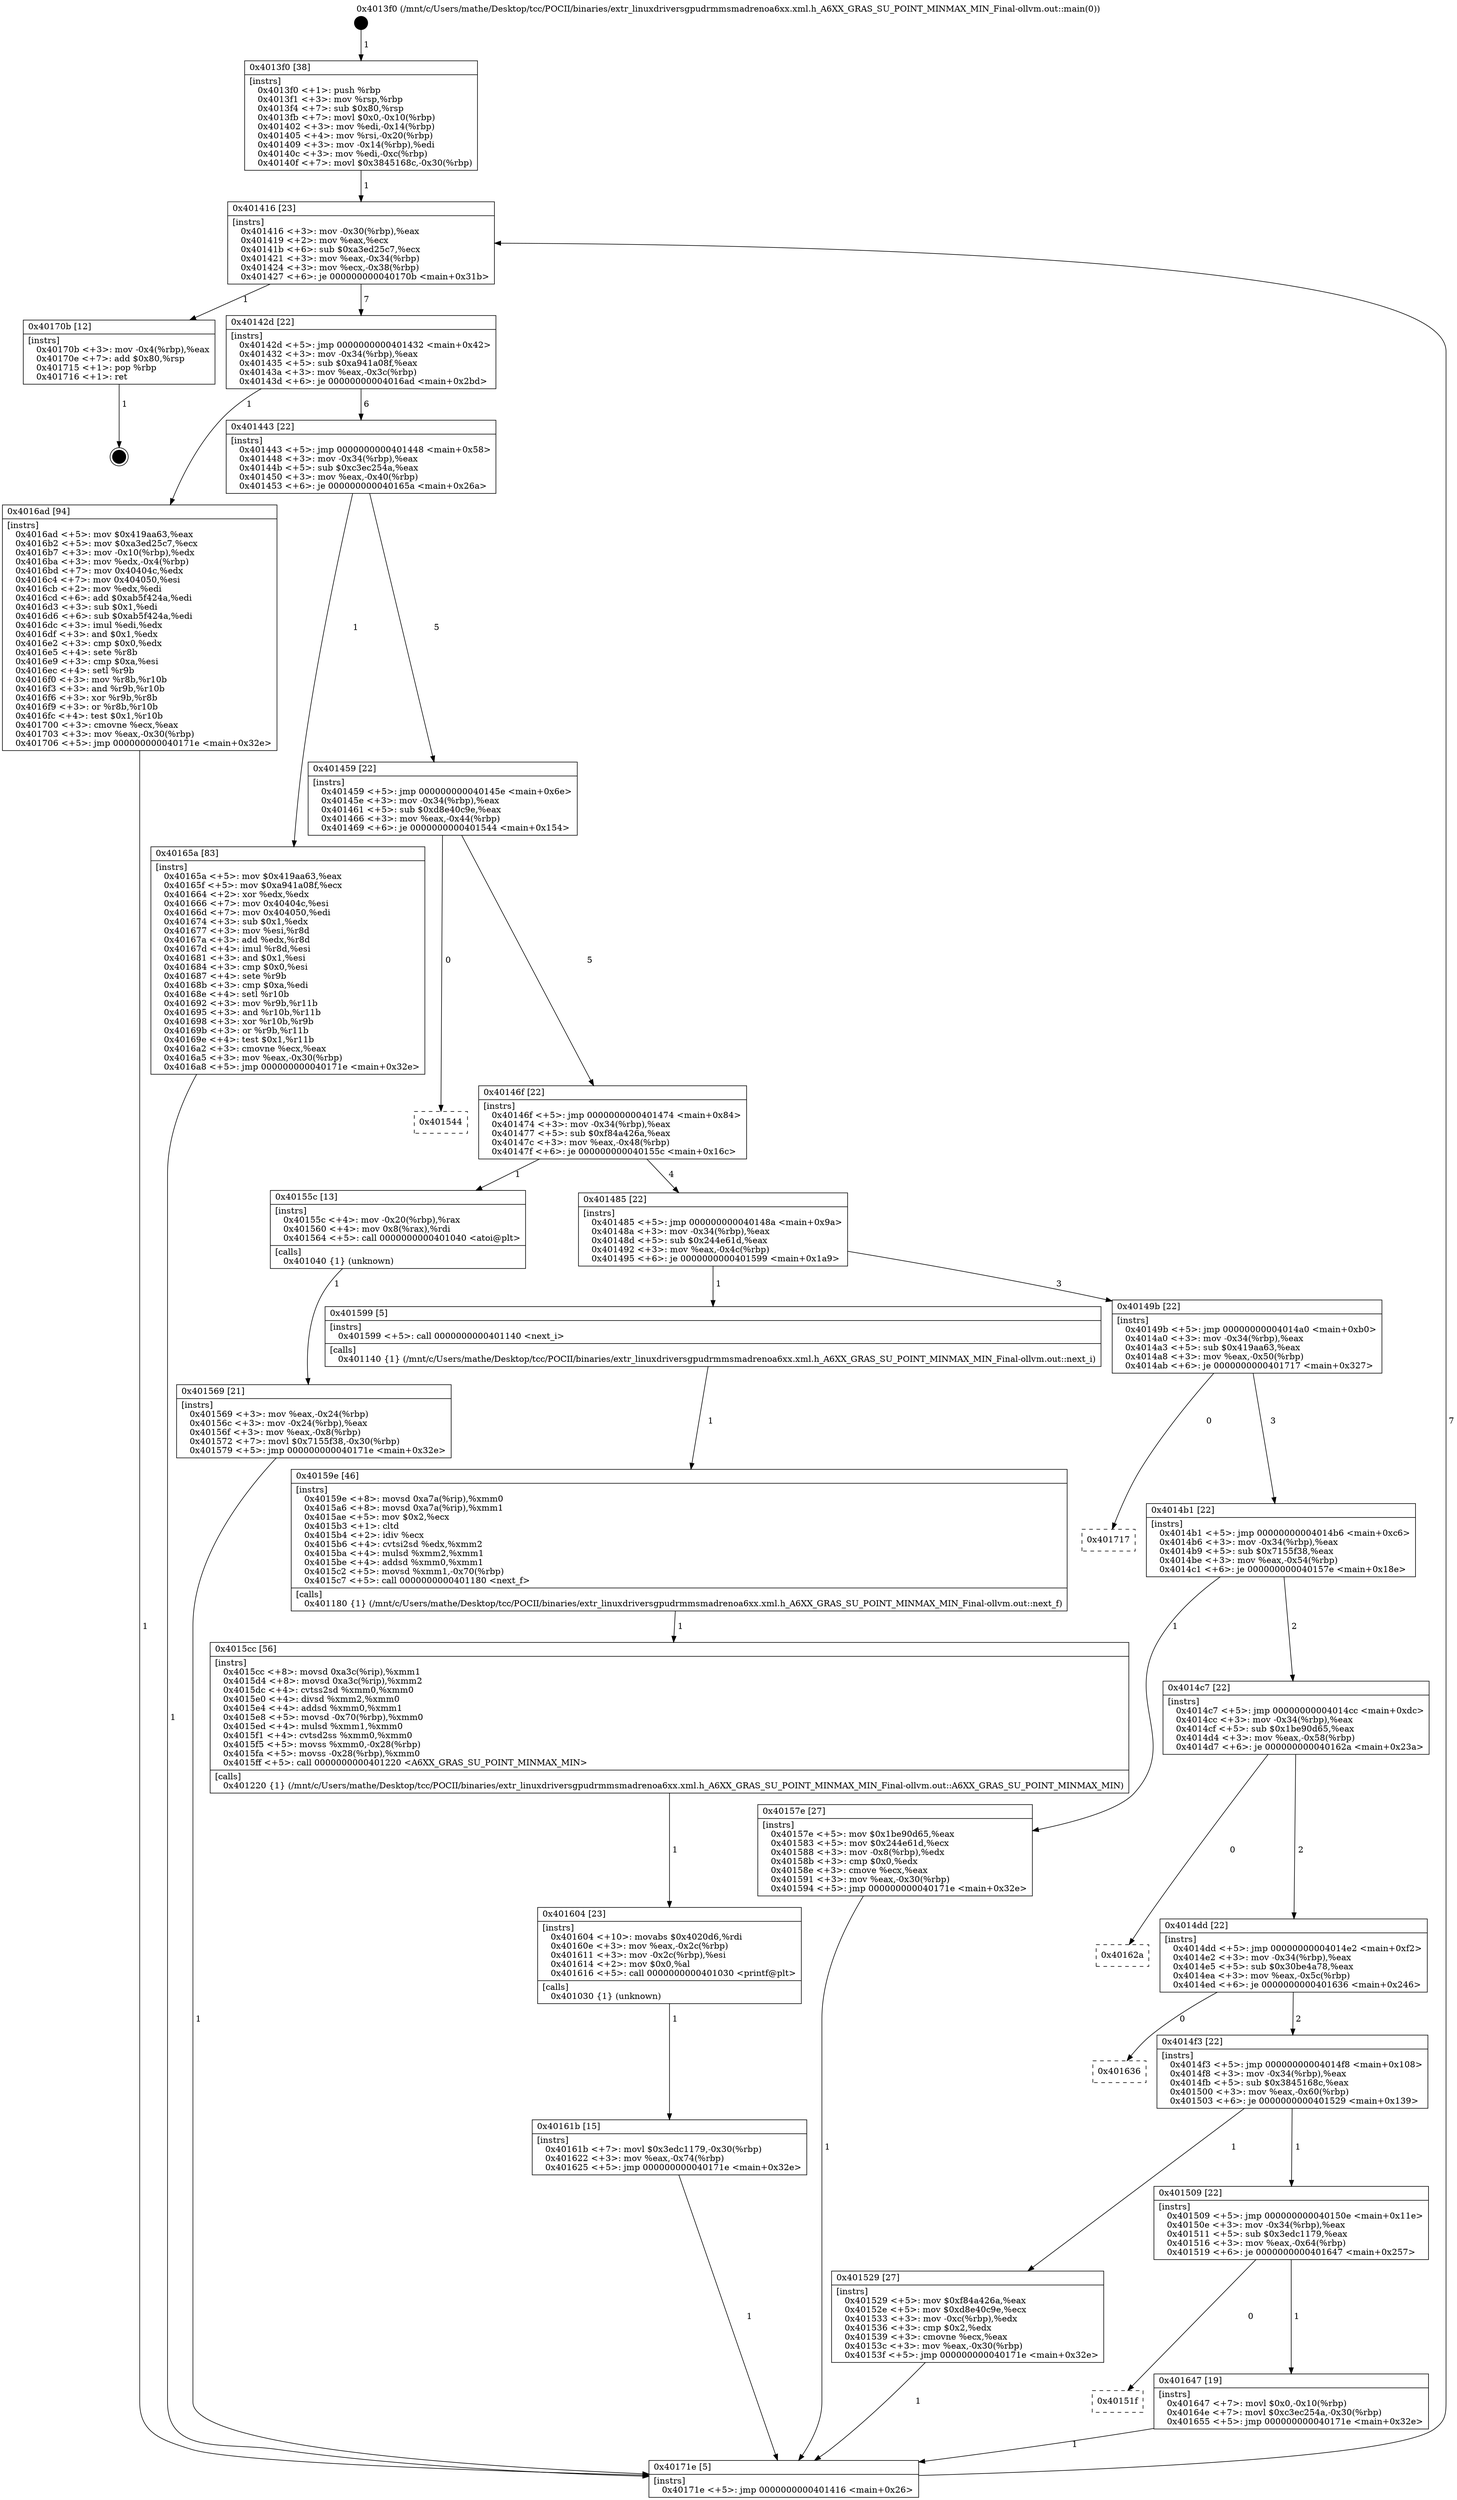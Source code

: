 digraph "0x4013f0" {
  label = "0x4013f0 (/mnt/c/Users/mathe/Desktop/tcc/POCII/binaries/extr_linuxdriversgpudrmmsmadrenoa6xx.xml.h_A6XX_GRAS_SU_POINT_MINMAX_MIN_Final-ollvm.out::main(0))"
  labelloc = "t"
  node[shape=record]

  Entry [label="",width=0.3,height=0.3,shape=circle,fillcolor=black,style=filled]
  "0x401416" [label="{
     0x401416 [23]\l
     | [instrs]\l
     &nbsp;&nbsp;0x401416 \<+3\>: mov -0x30(%rbp),%eax\l
     &nbsp;&nbsp;0x401419 \<+2\>: mov %eax,%ecx\l
     &nbsp;&nbsp;0x40141b \<+6\>: sub $0xa3ed25c7,%ecx\l
     &nbsp;&nbsp;0x401421 \<+3\>: mov %eax,-0x34(%rbp)\l
     &nbsp;&nbsp;0x401424 \<+3\>: mov %ecx,-0x38(%rbp)\l
     &nbsp;&nbsp;0x401427 \<+6\>: je 000000000040170b \<main+0x31b\>\l
  }"]
  "0x40170b" [label="{
     0x40170b [12]\l
     | [instrs]\l
     &nbsp;&nbsp;0x40170b \<+3\>: mov -0x4(%rbp),%eax\l
     &nbsp;&nbsp;0x40170e \<+7\>: add $0x80,%rsp\l
     &nbsp;&nbsp;0x401715 \<+1\>: pop %rbp\l
     &nbsp;&nbsp;0x401716 \<+1\>: ret\l
  }"]
  "0x40142d" [label="{
     0x40142d [22]\l
     | [instrs]\l
     &nbsp;&nbsp;0x40142d \<+5\>: jmp 0000000000401432 \<main+0x42\>\l
     &nbsp;&nbsp;0x401432 \<+3\>: mov -0x34(%rbp),%eax\l
     &nbsp;&nbsp;0x401435 \<+5\>: sub $0xa941a08f,%eax\l
     &nbsp;&nbsp;0x40143a \<+3\>: mov %eax,-0x3c(%rbp)\l
     &nbsp;&nbsp;0x40143d \<+6\>: je 00000000004016ad \<main+0x2bd\>\l
  }"]
  Exit [label="",width=0.3,height=0.3,shape=circle,fillcolor=black,style=filled,peripheries=2]
  "0x4016ad" [label="{
     0x4016ad [94]\l
     | [instrs]\l
     &nbsp;&nbsp;0x4016ad \<+5\>: mov $0x419aa63,%eax\l
     &nbsp;&nbsp;0x4016b2 \<+5\>: mov $0xa3ed25c7,%ecx\l
     &nbsp;&nbsp;0x4016b7 \<+3\>: mov -0x10(%rbp),%edx\l
     &nbsp;&nbsp;0x4016ba \<+3\>: mov %edx,-0x4(%rbp)\l
     &nbsp;&nbsp;0x4016bd \<+7\>: mov 0x40404c,%edx\l
     &nbsp;&nbsp;0x4016c4 \<+7\>: mov 0x404050,%esi\l
     &nbsp;&nbsp;0x4016cb \<+2\>: mov %edx,%edi\l
     &nbsp;&nbsp;0x4016cd \<+6\>: add $0xab5f424a,%edi\l
     &nbsp;&nbsp;0x4016d3 \<+3\>: sub $0x1,%edi\l
     &nbsp;&nbsp;0x4016d6 \<+6\>: sub $0xab5f424a,%edi\l
     &nbsp;&nbsp;0x4016dc \<+3\>: imul %edi,%edx\l
     &nbsp;&nbsp;0x4016df \<+3\>: and $0x1,%edx\l
     &nbsp;&nbsp;0x4016e2 \<+3\>: cmp $0x0,%edx\l
     &nbsp;&nbsp;0x4016e5 \<+4\>: sete %r8b\l
     &nbsp;&nbsp;0x4016e9 \<+3\>: cmp $0xa,%esi\l
     &nbsp;&nbsp;0x4016ec \<+4\>: setl %r9b\l
     &nbsp;&nbsp;0x4016f0 \<+3\>: mov %r8b,%r10b\l
     &nbsp;&nbsp;0x4016f3 \<+3\>: and %r9b,%r10b\l
     &nbsp;&nbsp;0x4016f6 \<+3\>: xor %r9b,%r8b\l
     &nbsp;&nbsp;0x4016f9 \<+3\>: or %r8b,%r10b\l
     &nbsp;&nbsp;0x4016fc \<+4\>: test $0x1,%r10b\l
     &nbsp;&nbsp;0x401700 \<+3\>: cmovne %ecx,%eax\l
     &nbsp;&nbsp;0x401703 \<+3\>: mov %eax,-0x30(%rbp)\l
     &nbsp;&nbsp;0x401706 \<+5\>: jmp 000000000040171e \<main+0x32e\>\l
  }"]
  "0x401443" [label="{
     0x401443 [22]\l
     | [instrs]\l
     &nbsp;&nbsp;0x401443 \<+5\>: jmp 0000000000401448 \<main+0x58\>\l
     &nbsp;&nbsp;0x401448 \<+3\>: mov -0x34(%rbp),%eax\l
     &nbsp;&nbsp;0x40144b \<+5\>: sub $0xc3ec254a,%eax\l
     &nbsp;&nbsp;0x401450 \<+3\>: mov %eax,-0x40(%rbp)\l
     &nbsp;&nbsp;0x401453 \<+6\>: je 000000000040165a \<main+0x26a\>\l
  }"]
  "0x40151f" [label="{
     0x40151f\l
  }", style=dashed]
  "0x40165a" [label="{
     0x40165a [83]\l
     | [instrs]\l
     &nbsp;&nbsp;0x40165a \<+5\>: mov $0x419aa63,%eax\l
     &nbsp;&nbsp;0x40165f \<+5\>: mov $0xa941a08f,%ecx\l
     &nbsp;&nbsp;0x401664 \<+2\>: xor %edx,%edx\l
     &nbsp;&nbsp;0x401666 \<+7\>: mov 0x40404c,%esi\l
     &nbsp;&nbsp;0x40166d \<+7\>: mov 0x404050,%edi\l
     &nbsp;&nbsp;0x401674 \<+3\>: sub $0x1,%edx\l
     &nbsp;&nbsp;0x401677 \<+3\>: mov %esi,%r8d\l
     &nbsp;&nbsp;0x40167a \<+3\>: add %edx,%r8d\l
     &nbsp;&nbsp;0x40167d \<+4\>: imul %r8d,%esi\l
     &nbsp;&nbsp;0x401681 \<+3\>: and $0x1,%esi\l
     &nbsp;&nbsp;0x401684 \<+3\>: cmp $0x0,%esi\l
     &nbsp;&nbsp;0x401687 \<+4\>: sete %r9b\l
     &nbsp;&nbsp;0x40168b \<+3\>: cmp $0xa,%edi\l
     &nbsp;&nbsp;0x40168e \<+4\>: setl %r10b\l
     &nbsp;&nbsp;0x401692 \<+3\>: mov %r9b,%r11b\l
     &nbsp;&nbsp;0x401695 \<+3\>: and %r10b,%r11b\l
     &nbsp;&nbsp;0x401698 \<+3\>: xor %r10b,%r9b\l
     &nbsp;&nbsp;0x40169b \<+3\>: or %r9b,%r11b\l
     &nbsp;&nbsp;0x40169e \<+4\>: test $0x1,%r11b\l
     &nbsp;&nbsp;0x4016a2 \<+3\>: cmovne %ecx,%eax\l
     &nbsp;&nbsp;0x4016a5 \<+3\>: mov %eax,-0x30(%rbp)\l
     &nbsp;&nbsp;0x4016a8 \<+5\>: jmp 000000000040171e \<main+0x32e\>\l
  }"]
  "0x401459" [label="{
     0x401459 [22]\l
     | [instrs]\l
     &nbsp;&nbsp;0x401459 \<+5\>: jmp 000000000040145e \<main+0x6e\>\l
     &nbsp;&nbsp;0x40145e \<+3\>: mov -0x34(%rbp),%eax\l
     &nbsp;&nbsp;0x401461 \<+5\>: sub $0xd8e40c9e,%eax\l
     &nbsp;&nbsp;0x401466 \<+3\>: mov %eax,-0x44(%rbp)\l
     &nbsp;&nbsp;0x401469 \<+6\>: je 0000000000401544 \<main+0x154\>\l
  }"]
  "0x401647" [label="{
     0x401647 [19]\l
     | [instrs]\l
     &nbsp;&nbsp;0x401647 \<+7\>: movl $0x0,-0x10(%rbp)\l
     &nbsp;&nbsp;0x40164e \<+7\>: movl $0xc3ec254a,-0x30(%rbp)\l
     &nbsp;&nbsp;0x401655 \<+5\>: jmp 000000000040171e \<main+0x32e\>\l
  }"]
  "0x401544" [label="{
     0x401544\l
  }", style=dashed]
  "0x40146f" [label="{
     0x40146f [22]\l
     | [instrs]\l
     &nbsp;&nbsp;0x40146f \<+5\>: jmp 0000000000401474 \<main+0x84\>\l
     &nbsp;&nbsp;0x401474 \<+3\>: mov -0x34(%rbp),%eax\l
     &nbsp;&nbsp;0x401477 \<+5\>: sub $0xf84a426a,%eax\l
     &nbsp;&nbsp;0x40147c \<+3\>: mov %eax,-0x48(%rbp)\l
     &nbsp;&nbsp;0x40147f \<+6\>: je 000000000040155c \<main+0x16c\>\l
  }"]
  "0x40161b" [label="{
     0x40161b [15]\l
     | [instrs]\l
     &nbsp;&nbsp;0x40161b \<+7\>: movl $0x3edc1179,-0x30(%rbp)\l
     &nbsp;&nbsp;0x401622 \<+3\>: mov %eax,-0x74(%rbp)\l
     &nbsp;&nbsp;0x401625 \<+5\>: jmp 000000000040171e \<main+0x32e\>\l
  }"]
  "0x40155c" [label="{
     0x40155c [13]\l
     | [instrs]\l
     &nbsp;&nbsp;0x40155c \<+4\>: mov -0x20(%rbp),%rax\l
     &nbsp;&nbsp;0x401560 \<+4\>: mov 0x8(%rax),%rdi\l
     &nbsp;&nbsp;0x401564 \<+5\>: call 0000000000401040 \<atoi@plt\>\l
     | [calls]\l
     &nbsp;&nbsp;0x401040 \{1\} (unknown)\l
  }"]
  "0x401485" [label="{
     0x401485 [22]\l
     | [instrs]\l
     &nbsp;&nbsp;0x401485 \<+5\>: jmp 000000000040148a \<main+0x9a\>\l
     &nbsp;&nbsp;0x40148a \<+3\>: mov -0x34(%rbp),%eax\l
     &nbsp;&nbsp;0x40148d \<+5\>: sub $0x244e61d,%eax\l
     &nbsp;&nbsp;0x401492 \<+3\>: mov %eax,-0x4c(%rbp)\l
     &nbsp;&nbsp;0x401495 \<+6\>: je 0000000000401599 \<main+0x1a9\>\l
  }"]
  "0x401604" [label="{
     0x401604 [23]\l
     | [instrs]\l
     &nbsp;&nbsp;0x401604 \<+10\>: movabs $0x4020d6,%rdi\l
     &nbsp;&nbsp;0x40160e \<+3\>: mov %eax,-0x2c(%rbp)\l
     &nbsp;&nbsp;0x401611 \<+3\>: mov -0x2c(%rbp),%esi\l
     &nbsp;&nbsp;0x401614 \<+2\>: mov $0x0,%al\l
     &nbsp;&nbsp;0x401616 \<+5\>: call 0000000000401030 \<printf@plt\>\l
     | [calls]\l
     &nbsp;&nbsp;0x401030 \{1\} (unknown)\l
  }"]
  "0x401599" [label="{
     0x401599 [5]\l
     | [instrs]\l
     &nbsp;&nbsp;0x401599 \<+5\>: call 0000000000401140 \<next_i\>\l
     | [calls]\l
     &nbsp;&nbsp;0x401140 \{1\} (/mnt/c/Users/mathe/Desktop/tcc/POCII/binaries/extr_linuxdriversgpudrmmsmadrenoa6xx.xml.h_A6XX_GRAS_SU_POINT_MINMAX_MIN_Final-ollvm.out::next_i)\l
  }"]
  "0x40149b" [label="{
     0x40149b [22]\l
     | [instrs]\l
     &nbsp;&nbsp;0x40149b \<+5\>: jmp 00000000004014a0 \<main+0xb0\>\l
     &nbsp;&nbsp;0x4014a0 \<+3\>: mov -0x34(%rbp),%eax\l
     &nbsp;&nbsp;0x4014a3 \<+5\>: sub $0x419aa63,%eax\l
     &nbsp;&nbsp;0x4014a8 \<+3\>: mov %eax,-0x50(%rbp)\l
     &nbsp;&nbsp;0x4014ab \<+6\>: je 0000000000401717 \<main+0x327\>\l
  }"]
  "0x4015cc" [label="{
     0x4015cc [56]\l
     | [instrs]\l
     &nbsp;&nbsp;0x4015cc \<+8\>: movsd 0xa3c(%rip),%xmm1\l
     &nbsp;&nbsp;0x4015d4 \<+8\>: movsd 0xa3c(%rip),%xmm2\l
     &nbsp;&nbsp;0x4015dc \<+4\>: cvtss2sd %xmm0,%xmm0\l
     &nbsp;&nbsp;0x4015e0 \<+4\>: divsd %xmm2,%xmm0\l
     &nbsp;&nbsp;0x4015e4 \<+4\>: addsd %xmm0,%xmm1\l
     &nbsp;&nbsp;0x4015e8 \<+5\>: movsd -0x70(%rbp),%xmm0\l
     &nbsp;&nbsp;0x4015ed \<+4\>: mulsd %xmm1,%xmm0\l
     &nbsp;&nbsp;0x4015f1 \<+4\>: cvtsd2ss %xmm0,%xmm0\l
     &nbsp;&nbsp;0x4015f5 \<+5\>: movss %xmm0,-0x28(%rbp)\l
     &nbsp;&nbsp;0x4015fa \<+5\>: movss -0x28(%rbp),%xmm0\l
     &nbsp;&nbsp;0x4015ff \<+5\>: call 0000000000401220 \<A6XX_GRAS_SU_POINT_MINMAX_MIN\>\l
     | [calls]\l
     &nbsp;&nbsp;0x401220 \{1\} (/mnt/c/Users/mathe/Desktop/tcc/POCII/binaries/extr_linuxdriversgpudrmmsmadrenoa6xx.xml.h_A6XX_GRAS_SU_POINT_MINMAX_MIN_Final-ollvm.out::A6XX_GRAS_SU_POINT_MINMAX_MIN)\l
  }"]
  "0x401717" [label="{
     0x401717\l
  }", style=dashed]
  "0x4014b1" [label="{
     0x4014b1 [22]\l
     | [instrs]\l
     &nbsp;&nbsp;0x4014b1 \<+5\>: jmp 00000000004014b6 \<main+0xc6\>\l
     &nbsp;&nbsp;0x4014b6 \<+3\>: mov -0x34(%rbp),%eax\l
     &nbsp;&nbsp;0x4014b9 \<+5\>: sub $0x7155f38,%eax\l
     &nbsp;&nbsp;0x4014be \<+3\>: mov %eax,-0x54(%rbp)\l
     &nbsp;&nbsp;0x4014c1 \<+6\>: je 000000000040157e \<main+0x18e\>\l
  }"]
  "0x40159e" [label="{
     0x40159e [46]\l
     | [instrs]\l
     &nbsp;&nbsp;0x40159e \<+8\>: movsd 0xa7a(%rip),%xmm0\l
     &nbsp;&nbsp;0x4015a6 \<+8\>: movsd 0xa7a(%rip),%xmm1\l
     &nbsp;&nbsp;0x4015ae \<+5\>: mov $0x2,%ecx\l
     &nbsp;&nbsp;0x4015b3 \<+1\>: cltd\l
     &nbsp;&nbsp;0x4015b4 \<+2\>: idiv %ecx\l
     &nbsp;&nbsp;0x4015b6 \<+4\>: cvtsi2sd %edx,%xmm2\l
     &nbsp;&nbsp;0x4015ba \<+4\>: mulsd %xmm2,%xmm1\l
     &nbsp;&nbsp;0x4015be \<+4\>: addsd %xmm0,%xmm1\l
     &nbsp;&nbsp;0x4015c2 \<+5\>: movsd %xmm1,-0x70(%rbp)\l
     &nbsp;&nbsp;0x4015c7 \<+5\>: call 0000000000401180 \<next_f\>\l
     | [calls]\l
     &nbsp;&nbsp;0x401180 \{1\} (/mnt/c/Users/mathe/Desktop/tcc/POCII/binaries/extr_linuxdriversgpudrmmsmadrenoa6xx.xml.h_A6XX_GRAS_SU_POINT_MINMAX_MIN_Final-ollvm.out::next_f)\l
  }"]
  "0x40157e" [label="{
     0x40157e [27]\l
     | [instrs]\l
     &nbsp;&nbsp;0x40157e \<+5\>: mov $0x1be90d65,%eax\l
     &nbsp;&nbsp;0x401583 \<+5\>: mov $0x244e61d,%ecx\l
     &nbsp;&nbsp;0x401588 \<+3\>: mov -0x8(%rbp),%edx\l
     &nbsp;&nbsp;0x40158b \<+3\>: cmp $0x0,%edx\l
     &nbsp;&nbsp;0x40158e \<+3\>: cmove %ecx,%eax\l
     &nbsp;&nbsp;0x401591 \<+3\>: mov %eax,-0x30(%rbp)\l
     &nbsp;&nbsp;0x401594 \<+5\>: jmp 000000000040171e \<main+0x32e\>\l
  }"]
  "0x4014c7" [label="{
     0x4014c7 [22]\l
     | [instrs]\l
     &nbsp;&nbsp;0x4014c7 \<+5\>: jmp 00000000004014cc \<main+0xdc\>\l
     &nbsp;&nbsp;0x4014cc \<+3\>: mov -0x34(%rbp),%eax\l
     &nbsp;&nbsp;0x4014cf \<+5\>: sub $0x1be90d65,%eax\l
     &nbsp;&nbsp;0x4014d4 \<+3\>: mov %eax,-0x58(%rbp)\l
     &nbsp;&nbsp;0x4014d7 \<+6\>: je 000000000040162a \<main+0x23a\>\l
  }"]
  "0x401569" [label="{
     0x401569 [21]\l
     | [instrs]\l
     &nbsp;&nbsp;0x401569 \<+3\>: mov %eax,-0x24(%rbp)\l
     &nbsp;&nbsp;0x40156c \<+3\>: mov -0x24(%rbp),%eax\l
     &nbsp;&nbsp;0x40156f \<+3\>: mov %eax,-0x8(%rbp)\l
     &nbsp;&nbsp;0x401572 \<+7\>: movl $0x7155f38,-0x30(%rbp)\l
     &nbsp;&nbsp;0x401579 \<+5\>: jmp 000000000040171e \<main+0x32e\>\l
  }"]
  "0x40162a" [label="{
     0x40162a\l
  }", style=dashed]
  "0x4014dd" [label="{
     0x4014dd [22]\l
     | [instrs]\l
     &nbsp;&nbsp;0x4014dd \<+5\>: jmp 00000000004014e2 \<main+0xf2\>\l
     &nbsp;&nbsp;0x4014e2 \<+3\>: mov -0x34(%rbp),%eax\l
     &nbsp;&nbsp;0x4014e5 \<+5\>: sub $0x30be4a78,%eax\l
     &nbsp;&nbsp;0x4014ea \<+3\>: mov %eax,-0x5c(%rbp)\l
     &nbsp;&nbsp;0x4014ed \<+6\>: je 0000000000401636 \<main+0x246\>\l
  }"]
  "0x4013f0" [label="{
     0x4013f0 [38]\l
     | [instrs]\l
     &nbsp;&nbsp;0x4013f0 \<+1\>: push %rbp\l
     &nbsp;&nbsp;0x4013f1 \<+3\>: mov %rsp,%rbp\l
     &nbsp;&nbsp;0x4013f4 \<+7\>: sub $0x80,%rsp\l
     &nbsp;&nbsp;0x4013fb \<+7\>: movl $0x0,-0x10(%rbp)\l
     &nbsp;&nbsp;0x401402 \<+3\>: mov %edi,-0x14(%rbp)\l
     &nbsp;&nbsp;0x401405 \<+4\>: mov %rsi,-0x20(%rbp)\l
     &nbsp;&nbsp;0x401409 \<+3\>: mov -0x14(%rbp),%edi\l
     &nbsp;&nbsp;0x40140c \<+3\>: mov %edi,-0xc(%rbp)\l
     &nbsp;&nbsp;0x40140f \<+7\>: movl $0x3845168c,-0x30(%rbp)\l
  }"]
  "0x401636" [label="{
     0x401636\l
  }", style=dashed]
  "0x4014f3" [label="{
     0x4014f3 [22]\l
     | [instrs]\l
     &nbsp;&nbsp;0x4014f3 \<+5\>: jmp 00000000004014f8 \<main+0x108\>\l
     &nbsp;&nbsp;0x4014f8 \<+3\>: mov -0x34(%rbp),%eax\l
     &nbsp;&nbsp;0x4014fb \<+5\>: sub $0x3845168c,%eax\l
     &nbsp;&nbsp;0x401500 \<+3\>: mov %eax,-0x60(%rbp)\l
     &nbsp;&nbsp;0x401503 \<+6\>: je 0000000000401529 \<main+0x139\>\l
  }"]
  "0x40171e" [label="{
     0x40171e [5]\l
     | [instrs]\l
     &nbsp;&nbsp;0x40171e \<+5\>: jmp 0000000000401416 \<main+0x26\>\l
  }"]
  "0x401529" [label="{
     0x401529 [27]\l
     | [instrs]\l
     &nbsp;&nbsp;0x401529 \<+5\>: mov $0xf84a426a,%eax\l
     &nbsp;&nbsp;0x40152e \<+5\>: mov $0xd8e40c9e,%ecx\l
     &nbsp;&nbsp;0x401533 \<+3\>: mov -0xc(%rbp),%edx\l
     &nbsp;&nbsp;0x401536 \<+3\>: cmp $0x2,%edx\l
     &nbsp;&nbsp;0x401539 \<+3\>: cmovne %ecx,%eax\l
     &nbsp;&nbsp;0x40153c \<+3\>: mov %eax,-0x30(%rbp)\l
     &nbsp;&nbsp;0x40153f \<+5\>: jmp 000000000040171e \<main+0x32e\>\l
  }"]
  "0x401509" [label="{
     0x401509 [22]\l
     | [instrs]\l
     &nbsp;&nbsp;0x401509 \<+5\>: jmp 000000000040150e \<main+0x11e\>\l
     &nbsp;&nbsp;0x40150e \<+3\>: mov -0x34(%rbp),%eax\l
     &nbsp;&nbsp;0x401511 \<+5\>: sub $0x3edc1179,%eax\l
     &nbsp;&nbsp;0x401516 \<+3\>: mov %eax,-0x64(%rbp)\l
     &nbsp;&nbsp;0x401519 \<+6\>: je 0000000000401647 \<main+0x257\>\l
  }"]
  Entry -> "0x4013f0" [label=" 1"]
  "0x401416" -> "0x40170b" [label=" 1"]
  "0x401416" -> "0x40142d" [label=" 7"]
  "0x40170b" -> Exit [label=" 1"]
  "0x40142d" -> "0x4016ad" [label=" 1"]
  "0x40142d" -> "0x401443" [label=" 6"]
  "0x4016ad" -> "0x40171e" [label=" 1"]
  "0x401443" -> "0x40165a" [label=" 1"]
  "0x401443" -> "0x401459" [label=" 5"]
  "0x40165a" -> "0x40171e" [label=" 1"]
  "0x401459" -> "0x401544" [label=" 0"]
  "0x401459" -> "0x40146f" [label=" 5"]
  "0x401647" -> "0x40171e" [label=" 1"]
  "0x40146f" -> "0x40155c" [label=" 1"]
  "0x40146f" -> "0x401485" [label=" 4"]
  "0x401509" -> "0x401647" [label=" 1"]
  "0x401485" -> "0x401599" [label=" 1"]
  "0x401485" -> "0x40149b" [label=" 3"]
  "0x401509" -> "0x40151f" [label=" 0"]
  "0x40149b" -> "0x401717" [label=" 0"]
  "0x40149b" -> "0x4014b1" [label=" 3"]
  "0x40161b" -> "0x40171e" [label=" 1"]
  "0x4014b1" -> "0x40157e" [label=" 1"]
  "0x4014b1" -> "0x4014c7" [label=" 2"]
  "0x401604" -> "0x40161b" [label=" 1"]
  "0x4014c7" -> "0x40162a" [label=" 0"]
  "0x4014c7" -> "0x4014dd" [label=" 2"]
  "0x4015cc" -> "0x401604" [label=" 1"]
  "0x4014dd" -> "0x401636" [label=" 0"]
  "0x4014dd" -> "0x4014f3" [label=" 2"]
  "0x40159e" -> "0x4015cc" [label=" 1"]
  "0x4014f3" -> "0x401529" [label=" 1"]
  "0x4014f3" -> "0x401509" [label=" 1"]
  "0x401529" -> "0x40171e" [label=" 1"]
  "0x4013f0" -> "0x401416" [label=" 1"]
  "0x40171e" -> "0x401416" [label=" 7"]
  "0x40155c" -> "0x401569" [label=" 1"]
  "0x401569" -> "0x40171e" [label=" 1"]
  "0x40157e" -> "0x40171e" [label=" 1"]
  "0x401599" -> "0x40159e" [label=" 1"]
}
